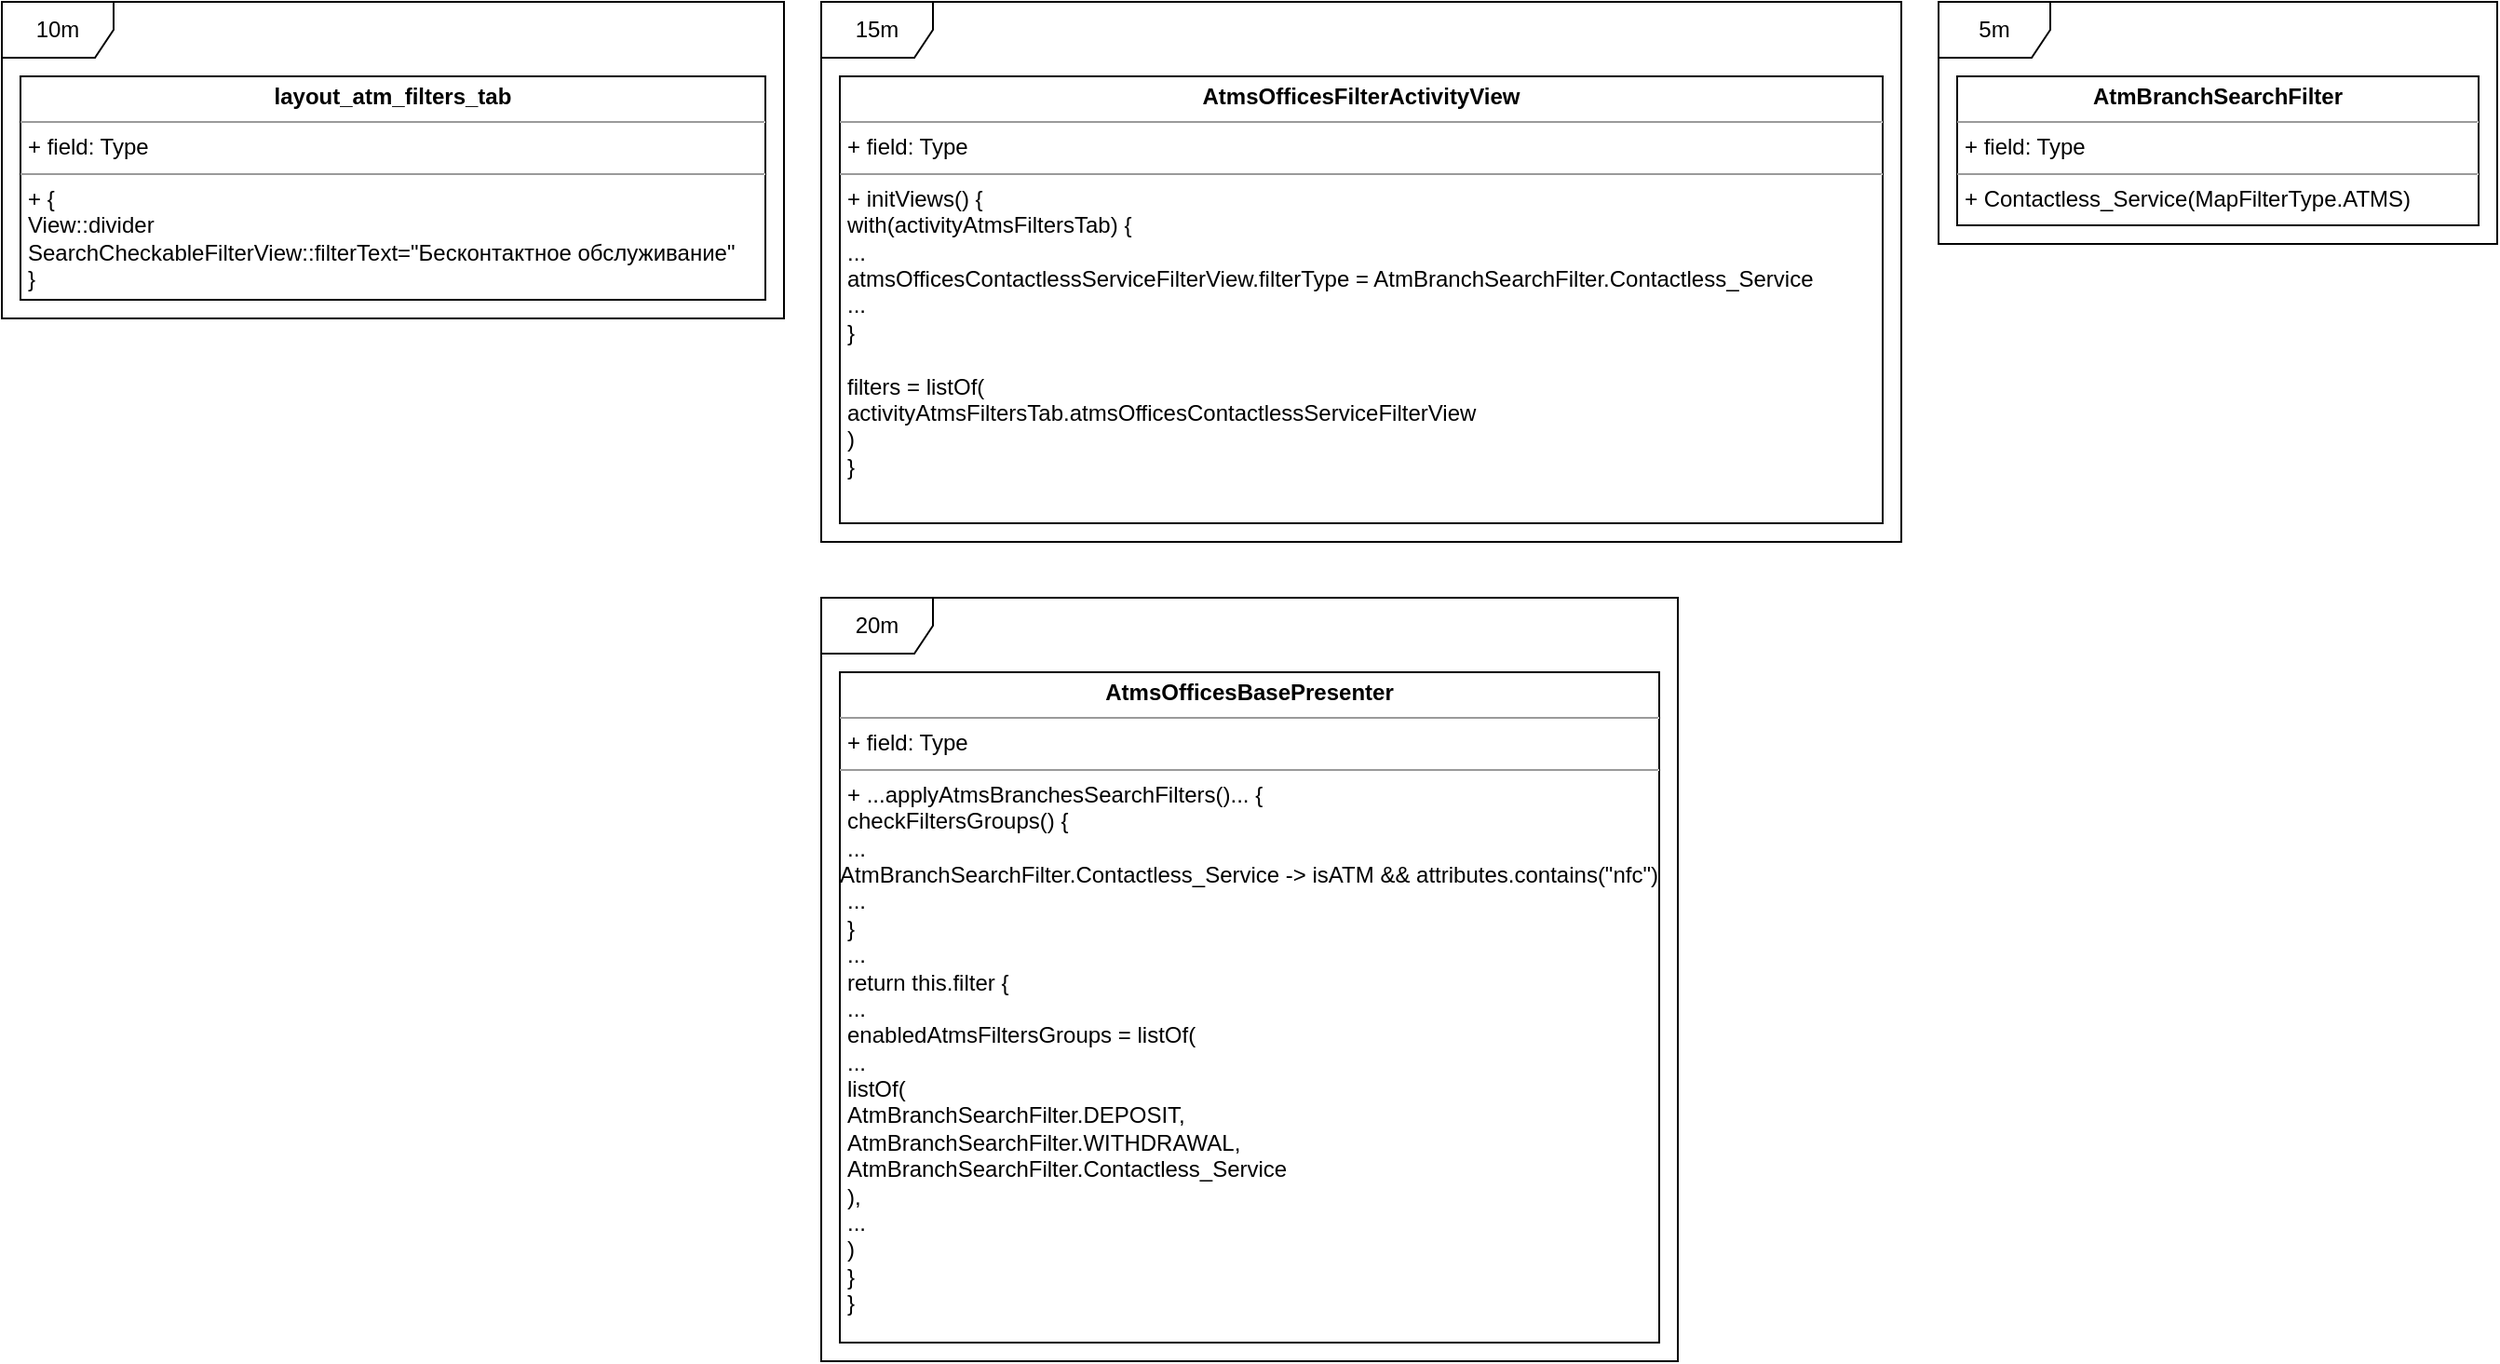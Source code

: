 <mxfile version="20.2.7" type="github">
  <diagram id="bWAArjqR-ukCmBR1YArX" name="Страница 1">
    <mxGraphModel dx="757" dy="480" grid="1" gridSize="10" guides="1" tooltips="1" connect="1" arrows="1" fold="1" page="1" pageScale="1" pageWidth="827" pageHeight="1169" math="0" shadow="0">
      <root>
        <mxCell id="0" />
        <mxCell id="1" parent="0" />
        <mxCell id="FbP89ogLKBNgigNTJTnc-2" value="&lt;p style=&quot;margin:0px;margin-top:4px;text-align:center;&quot;&gt;&lt;b&gt;AtmsOfficesFilterActivityView&lt;/b&gt;&lt;/p&gt;&lt;hr size=&quot;1&quot;&gt;&lt;p style=&quot;margin:0px;margin-left:4px;&quot;&gt;+ field: Type&lt;/p&gt;&lt;hr size=&quot;1&quot;&gt;&lt;p style=&quot;margin:0px;margin-left:4px;&quot;&gt;+ initViews() {&lt;/p&gt;&lt;p style=&quot;margin:0px;margin-left:4px;&quot;&gt;with(activityAtmsFiltersTab) {&lt;/p&gt;&lt;p style=&quot;margin:0px;margin-left:4px;&quot;&gt;...&lt;br&gt;&lt;/p&gt;&lt;p style=&quot;margin:0px;margin-left:4px;&quot;&gt;atmsOfficesContactlessServiceFilterView.filterType = AtmBranchSearchFilter.Contactless_Service&lt;br&gt;&lt;/p&gt;&lt;p style=&quot;margin:0px;margin-left:4px;&quot;&gt;...&lt;br&gt;&lt;/p&gt;&lt;p style=&quot;margin:0px;margin-left:4px;&quot;&gt;}&lt;/p&gt;&lt;p style=&quot;margin:0px;margin-left:4px;&quot;&gt;&lt;br&gt;&lt;/p&gt;&lt;p style=&quot;margin:0px;margin-left:4px;&quot;&gt;filters = listOf(&lt;/p&gt;&lt;p style=&quot;margin:0px;margin-left:4px;&quot;&gt;activityAtmsFiltersTab.atmsOfficesContactlessServiceFilterView&lt;br&gt;&lt;/p&gt;&lt;p style=&quot;margin:0px;margin-left:4px;&quot;&gt;)&lt;br&gt;&lt;/p&gt;&lt;p style=&quot;margin:0px;margin-left:4px;&quot;&gt;}&lt;br&gt;&lt;/p&gt;" style="verticalAlign=top;align=left;overflow=fill;fontSize=12;fontFamily=Helvetica;html=1;" vertex="1" parent="1">
          <mxGeometry x="560" y="80" width="560" height="240" as="geometry" />
        </mxCell>
        <mxCell id="FbP89ogLKBNgigNTJTnc-1" value="&lt;p style=&quot;margin:0px;margin-top:4px;text-align:center;&quot;&gt;&lt;b&gt;layout_atm_filters_tab&lt;/b&gt;&lt;/p&gt;&lt;hr size=&quot;1&quot;&gt;&lt;p style=&quot;margin:0px;margin-left:4px;&quot;&gt;+ field: Type&lt;/p&gt;&lt;hr size=&quot;1&quot;&gt;&lt;p style=&quot;margin:0px;margin-left:4px;&quot;&gt;+ {&lt;/p&gt;&lt;p style=&quot;margin:0px;margin-left:4px;&quot;&gt;View::divider&lt;/p&gt;&lt;p style=&quot;margin:0px;margin-left:4px;&quot;&gt;SearchCheckableFilterView::filterText=&quot;Бесконтактное обслуживание&quot;&lt;br&gt;&lt;/p&gt;&lt;p style=&quot;margin:0px;margin-left:4px;&quot;&gt;}&lt;br&gt;&lt;/p&gt;" style="verticalAlign=top;align=left;overflow=fill;fontSize=12;fontFamily=Helvetica;html=1;" vertex="1" parent="1">
          <mxGeometry x="120" y="80" width="400" height="120" as="geometry" />
        </mxCell>
        <mxCell id="FbP89ogLKBNgigNTJTnc-3" value="&lt;p style=&quot;margin:0px;margin-top:4px;text-align:center;&quot;&gt;&lt;b&gt;AtmBranchSearchFilter&lt;/b&gt;&lt;/p&gt;&lt;hr size=&quot;1&quot;&gt;&lt;p style=&quot;margin:0px;margin-left:4px;&quot;&gt;+ field: Type&lt;/p&gt;&lt;hr size=&quot;1&quot;&gt;&lt;p style=&quot;margin:0px;margin-left:4px;&quot;&gt;+ Contactless_Service(MapFilterType.ATMS)&lt;/p&gt;" style="verticalAlign=top;align=left;overflow=fill;fontSize=12;fontFamily=Helvetica;html=1;" vertex="1" parent="1">
          <mxGeometry x="1160" y="80" width="280" height="80" as="geometry" />
        </mxCell>
        <mxCell id="FbP89ogLKBNgigNTJTnc-4" value="&lt;p style=&quot;margin:0px;margin-top:4px;text-align:center;&quot;&gt;&lt;b&gt;AtmsOfficesBasePresenter&lt;/b&gt;&lt;/p&gt;&lt;hr size=&quot;1&quot;&gt;&lt;p style=&quot;margin:0px;margin-left:4px;&quot;&gt;+ field: Type&lt;/p&gt;&lt;hr size=&quot;1&quot;&gt;&lt;p style=&quot;margin:0px;margin-left:4px;&quot;&gt;+ ...applyAtmsBranchesSearchFilters()... {&lt;/p&gt;&lt;p style=&quot;margin:0px;margin-left:4px;&quot;&gt;checkFiltersGroups() {&lt;/p&gt;&lt;p style=&quot;margin:0px;margin-left:4px;&quot;&gt;...&lt;/p&gt;AtmBranchSearchFilter.Contactless_Service -&amp;gt; isATM &amp;amp;&amp;amp; attributes.contains(&quot;nfc&quot;)&lt;br&gt;&lt;p style=&quot;margin:0px;margin-left:4px;&quot;&gt;...&lt;br&gt;&lt;/p&gt;&lt;p style=&quot;margin:0px;margin-left:4px;&quot;&gt;}&lt;br&gt;&lt;/p&gt;&lt;p style=&quot;margin:0px;margin-left:4px;&quot;&gt;...&lt;/p&gt;&lt;p style=&quot;margin:0px;margin-left:4px;&quot;&gt;return this.filter {&lt;/p&gt;&lt;p style=&quot;margin:0px;margin-left:4px;&quot;&gt;...&lt;/p&gt;&lt;p style=&quot;margin:0px;margin-left:4px;&quot;&gt;enabledAtmsFiltersGroups = listOf(&lt;/p&gt;&lt;p style=&quot;margin:0px;margin-left:4px;&quot;&gt;...&lt;/p&gt;&lt;p style=&quot;margin:0px;margin-left:4px;&quot;&gt;listOf(&lt;/p&gt;&lt;p style=&quot;margin:0px;margin-left:4px;&quot;&gt;AtmBranchSearchFilter.DEPOSIT, &lt;br&gt;&lt;/p&gt;&lt;p style=&quot;margin:0px;margin-left:4px;&quot;&gt;AtmBranchSearchFilter.WITHDRAWAL,&lt;/p&gt;&lt;p style=&quot;margin:0px;margin-left:4px;&quot;&gt;AtmBranchSearchFilter.Contactless_Service&lt;/p&gt;&lt;p style=&quot;margin:0px;margin-left:4px;&quot;&gt;),&lt;br&gt;&lt;/p&gt;&lt;p style=&quot;margin:0px;margin-left:4px;&quot;&gt;...&lt;br&gt;&lt;/p&gt;&lt;p style=&quot;margin:0px;margin-left:4px;&quot;&gt;)&lt;br&gt;&lt;/p&gt;&lt;p style=&quot;margin:0px;margin-left:4px;&quot;&gt;}&lt;br&gt;&lt;/p&gt;&lt;p style=&quot;margin:0px;margin-left:4px;&quot;&gt;}&lt;br&gt;&lt;/p&gt;" style="verticalAlign=top;align=left;overflow=fill;fontSize=12;fontFamily=Helvetica;html=1;" vertex="1" parent="1">
          <mxGeometry x="560" y="400" width="440" height="360" as="geometry" />
        </mxCell>
        <mxCell id="FbP89ogLKBNgigNTJTnc-5" value="10m" style="shape=umlFrame;whiteSpace=wrap;html=1;" vertex="1" parent="1">
          <mxGeometry x="110" y="40" width="420" height="170" as="geometry" />
        </mxCell>
        <mxCell id="FbP89ogLKBNgigNTJTnc-6" value="15m" style="shape=umlFrame;whiteSpace=wrap;html=1;" vertex="1" parent="1">
          <mxGeometry x="550" y="40" width="580" height="290" as="geometry" />
        </mxCell>
        <mxCell id="FbP89ogLKBNgigNTJTnc-7" value="5m" style="shape=umlFrame;whiteSpace=wrap;html=1;" vertex="1" parent="1">
          <mxGeometry x="1150" y="40" width="300" height="130" as="geometry" />
        </mxCell>
        <mxCell id="FbP89ogLKBNgigNTJTnc-8" value="20m" style="shape=umlFrame;whiteSpace=wrap;html=1;" vertex="1" parent="1">
          <mxGeometry x="550" y="360" width="460" height="410" as="geometry" />
        </mxCell>
      </root>
    </mxGraphModel>
  </diagram>
</mxfile>
